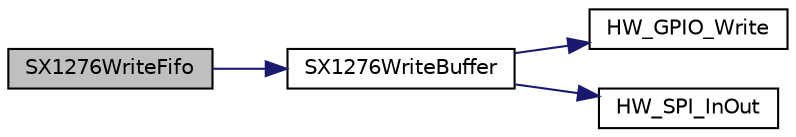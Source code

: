 digraph "SX1276WriteFifo"
{
  edge [fontname="Helvetica",fontsize="10",labelfontname="Helvetica",labelfontsize="10"];
  node [fontname="Helvetica",fontsize="10",shape=record];
  rankdir="LR";
  Node704 [label="SX1276WriteFifo",height=0.2,width=0.4,color="black", fillcolor="grey75", style="filled", fontcolor="black"];
  Node704 -> Node705 [color="midnightblue",fontsize="10",style="solid",fontname="Helvetica"];
  Node705 [label="SX1276WriteBuffer",height=0.2,width=0.4,color="black", fillcolor="white", style="filled",URL="$sx1276_8c.html#aba51c12ba7f6d704cdeed69201507983",tooltip="Writes multiple radio registers starting at address "];
  Node705 -> Node706 [color="midnightblue",fontsize="10",style="solid",fontname="Helvetica"];
  Node706 [label="HW_GPIO_Write",height=0.2,width=0.4,color="black", fillcolor="white", style="filled",URL="$group___lory_s_d_k___g_p_i_o___functions.html#ga64b37e6d4da7e8f148c92f898aed98de",tooltip="Writes the given value to the GPIO output "];
  Node705 -> Node707 [color="midnightblue",fontsize="10",style="solid",fontname="Helvetica"];
  Node707 [label="HW_SPI_InOut",height=0.2,width=0.4,color="black", fillcolor="white", style="filled",URL="$hw__spi_8h.html#ae0d3f21fb84de59193e82bd1943d5563",tooltip="Sends outData and receives inData "];
}
